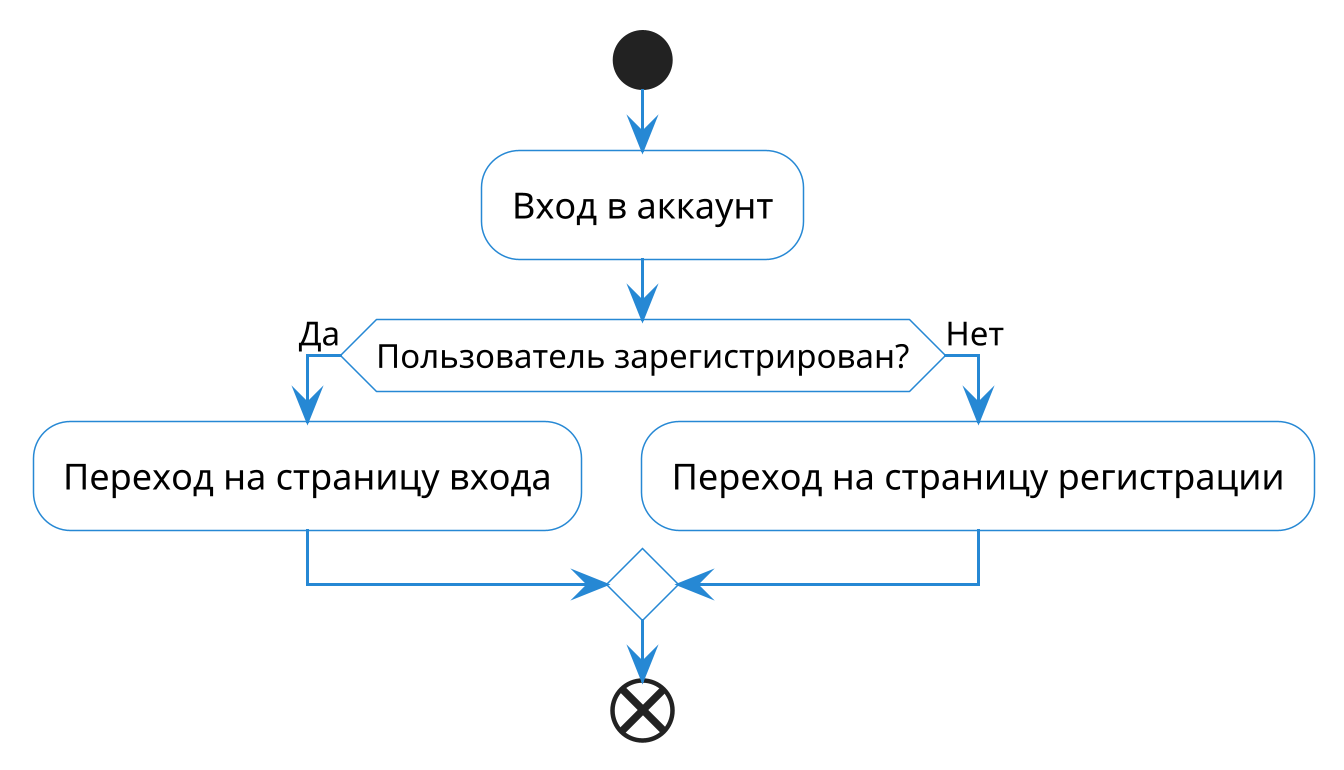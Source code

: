 @startuml

scale 3
skinparam activity {
    BackgroundColor white
    ArrowColor #2688d4
    BorderColor #2688d4
}

start
:Вход в аккаунт;
if (Пользователь зарегистрирован?) then (Да)
    :Переход на страницу входа;
else (Нет)
    :Переход на страницу регистрации;
endif
end

@enduml
